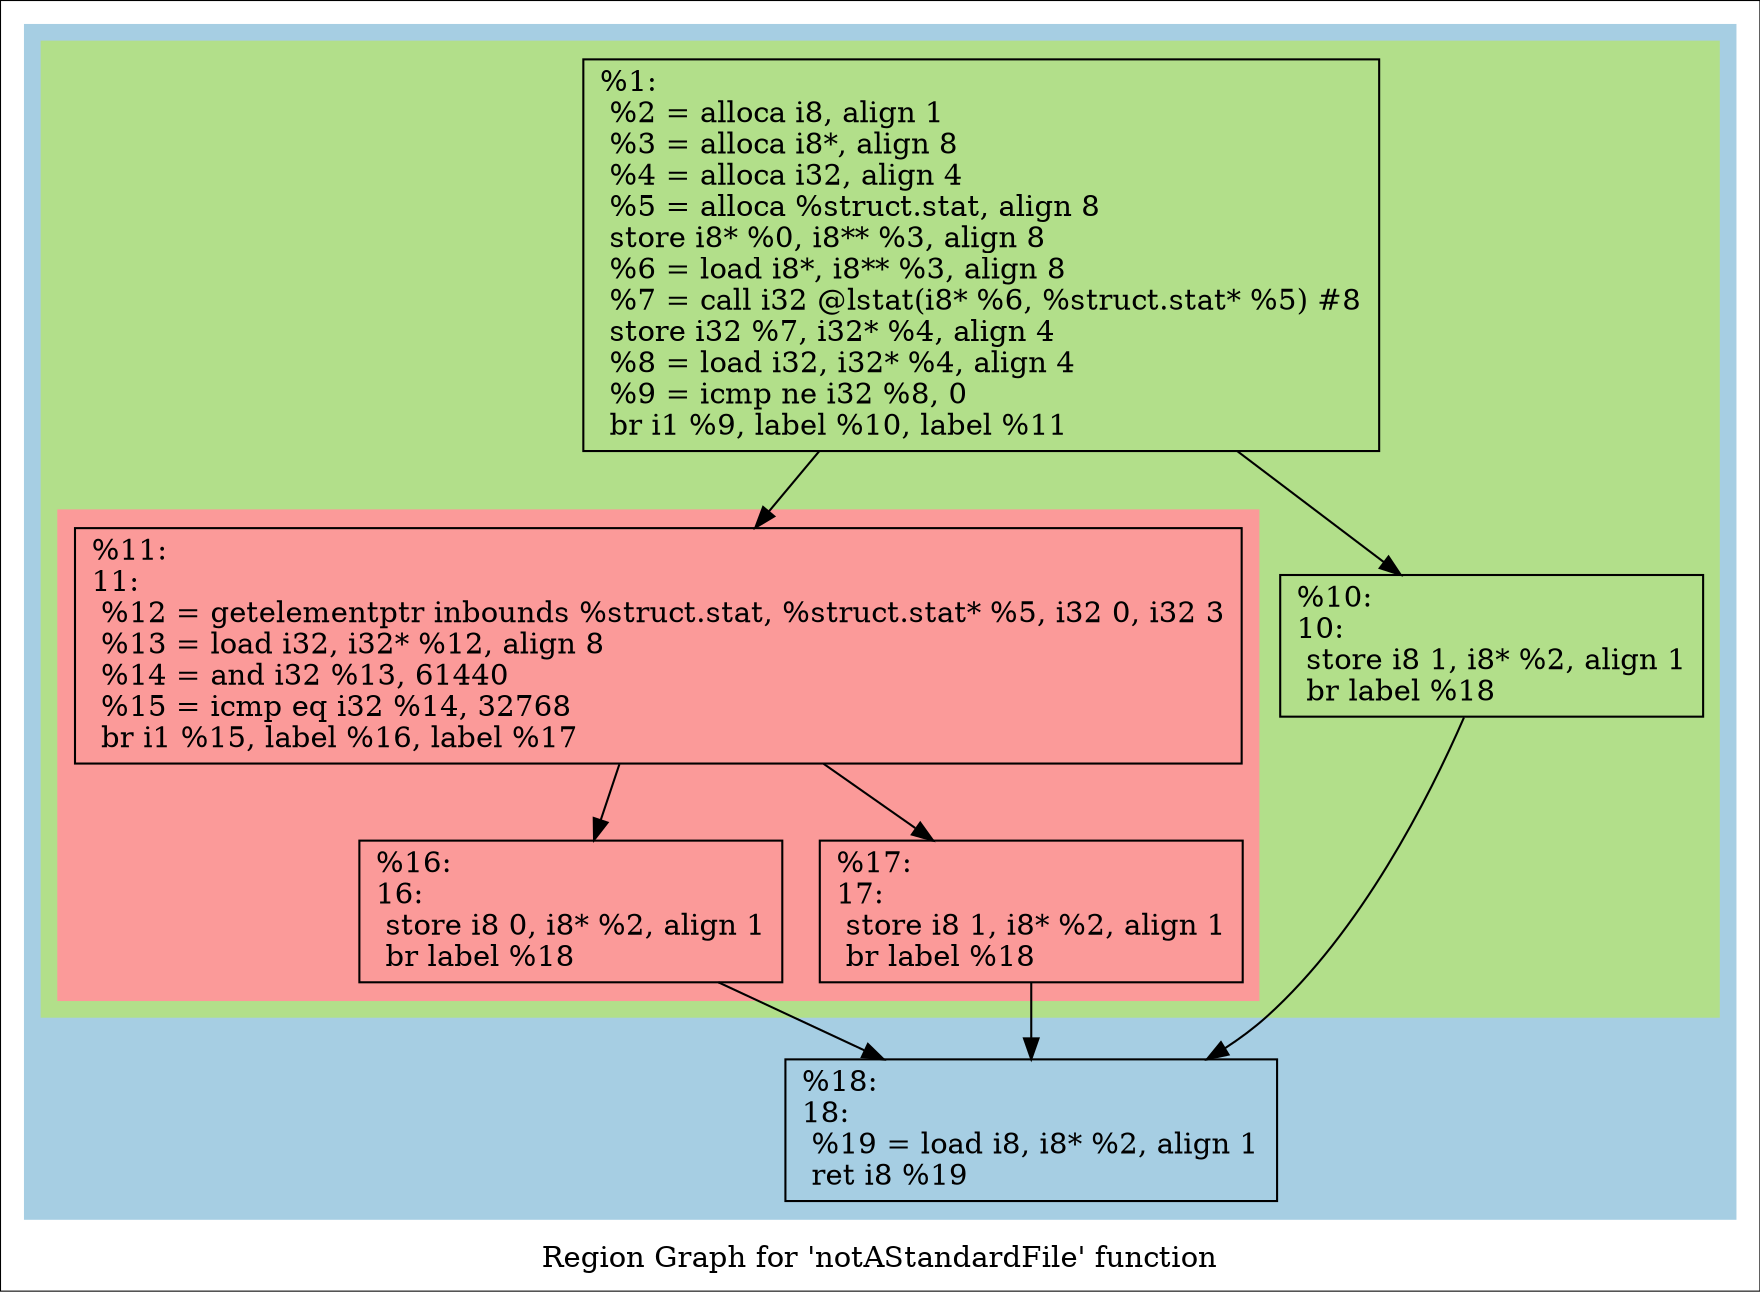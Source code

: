 digraph "Region Graph for 'notAStandardFile' function" {
	label="Region Graph for 'notAStandardFile' function";

	Node0x2a661b0 [shape=record,label="{%1:\l  %2 = alloca i8, align 1\l  %3 = alloca i8*, align 8\l  %4 = alloca i32, align 4\l  %5 = alloca %struct.stat, align 8\l  store i8* %0, i8** %3, align 8\l  %6 = load i8*, i8** %3, align 8\l  %7 = call i32 @lstat(i8* %6, %struct.stat* %5) #8\l  store i32 %7, i32* %4, align 4\l  %8 = load i32, i32* %4, align 4\l  %9 = icmp ne i32 %8, 0\l  br i1 %9, label %10, label %11\l}"];
	Node0x2a661b0 -> Node0x2b40060;
	Node0x2a661b0 -> Node0x2a6bb30;
	Node0x2b40060 [shape=record,label="{%10:\l10:                                               \l  store i8 1, i8* %2, align 1\l  br label %18\l}"];
	Node0x2b40060 -> Node0x2a27c70;
	Node0x2a27c70 [shape=record,label="{%18:\l18:                                               \l  %19 = load i8, i8* %2, align 1\l  ret i8 %19\l}"];
	Node0x2a6bb30 [shape=record,label="{%11:\l11:                                               \l  %12 = getelementptr inbounds %struct.stat, %struct.stat* %5, i32 0, i32 3\l  %13 = load i32, i32* %12, align 8\l  %14 = and i32 %13, 61440\l  %15 = icmp eq i32 %14, 32768\l  br i1 %15, label %16, label %17\l}"];
	Node0x2a6bb30 -> Node0x2b2de80;
	Node0x2a6bb30 -> Node0x284cb30;
	Node0x2b2de80 [shape=record,label="{%16:\l16:                                               \l  store i8 0, i8* %2, align 1\l  br label %18\l}"];
	Node0x2b2de80 -> Node0x2a27c70;
	Node0x284cb30 [shape=record,label="{%17:\l17:                                               \l  store i8 1, i8* %2, align 1\l  br label %18\l}"];
	Node0x284cb30 -> Node0x2a27c70;
	colorscheme = "paired12"
        subgraph cluster_0x2b841c0 {
          label = "";
          style = filled;
          color = 1
          subgraph cluster_0x2b89ce0 {
            label = "";
            style = filled;
            color = 3
            subgraph cluster_0x2b93270 {
              label = "";
              style = filled;
              color = 5
              Node0x2a6bb30;
              Node0x2b2de80;
              Node0x284cb30;
            }
            Node0x2a661b0;
            Node0x2b40060;
          }
          Node0x2a27c70;
        }
}
